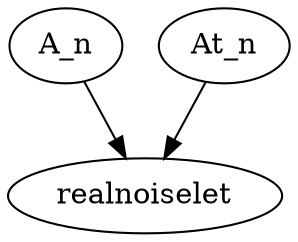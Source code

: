 /* Created by mdot for Matlab */
digraph m2html {
  A_n -> realnoiselet;
  At_n -> realnoiselet;

  A_n [URL="A_n.html"];
  At_n [URL="At_n.html"];
  realnoiselet [URL="realnoiselet.html"];
}